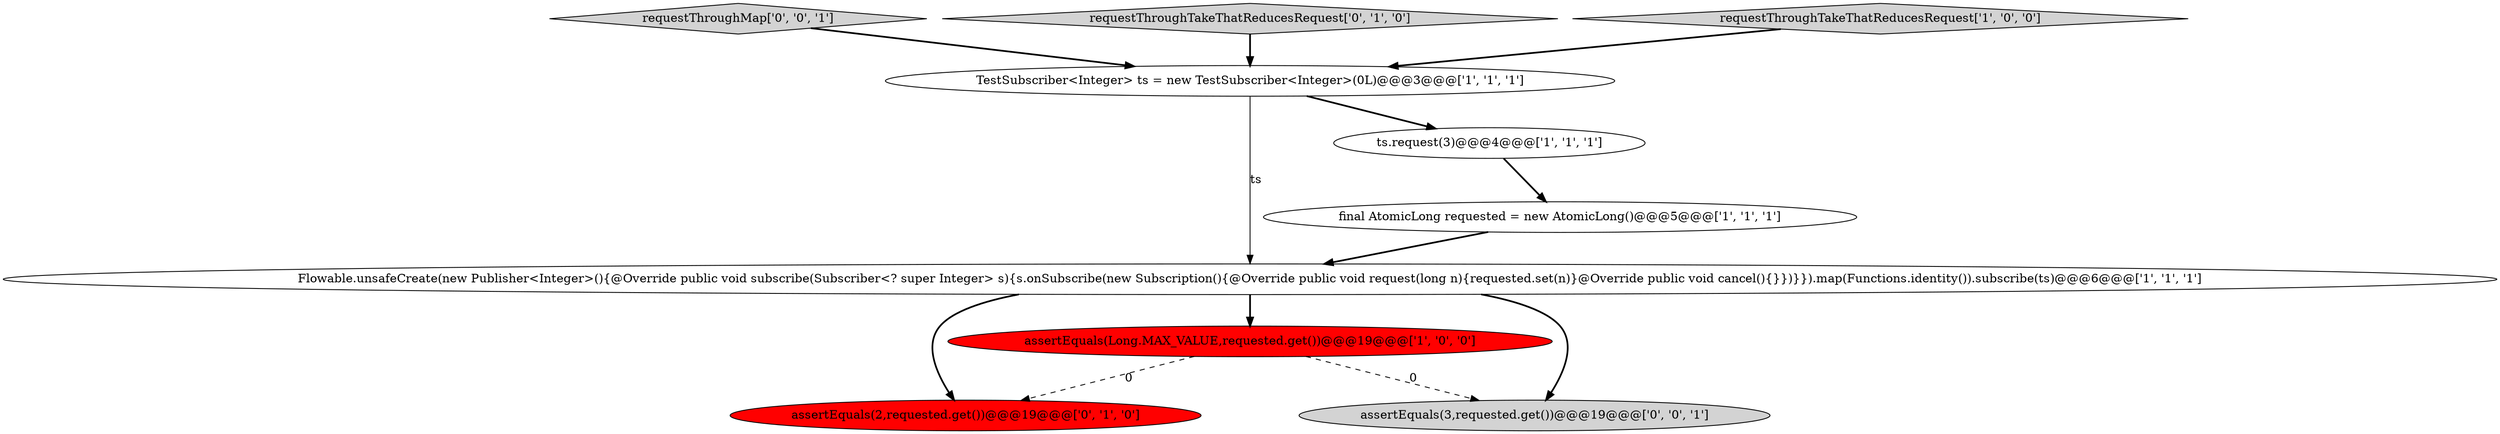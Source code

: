 digraph {
2 [style = filled, label = "assertEquals(Long.MAX_VALUE,requested.get())@@@19@@@['1', '0', '0']", fillcolor = red, shape = ellipse image = "AAA1AAABBB1BBB"];
6 [style = filled, label = "assertEquals(2,requested.get())@@@19@@@['0', '1', '0']", fillcolor = red, shape = ellipse image = "AAA1AAABBB2BBB"];
9 [style = filled, label = "requestThroughMap['0', '0', '1']", fillcolor = lightgray, shape = diamond image = "AAA0AAABBB3BBB"];
8 [style = filled, label = "assertEquals(3,requested.get())@@@19@@@['0', '0', '1']", fillcolor = lightgray, shape = ellipse image = "AAA0AAABBB3BBB"];
5 [style = filled, label = "TestSubscriber<Integer> ts = new TestSubscriber<Integer>(0L)@@@3@@@['1', '1', '1']", fillcolor = white, shape = ellipse image = "AAA0AAABBB1BBB"];
1 [style = filled, label = "Flowable.unsafeCreate(new Publisher<Integer>(){@Override public void subscribe(Subscriber<? super Integer> s){s.onSubscribe(new Subscription(){@Override public void request(long n){requested.set(n)}@Override public void cancel(){}})}}).map(Functions.identity()).subscribe(ts)@@@6@@@['1', '1', '1']", fillcolor = white, shape = ellipse image = "AAA0AAABBB1BBB"];
3 [style = filled, label = "ts.request(3)@@@4@@@['1', '1', '1']", fillcolor = white, shape = ellipse image = "AAA0AAABBB1BBB"];
7 [style = filled, label = "requestThroughTakeThatReducesRequest['0', '1', '0']", fillcolor = lightgray, shape = diamond image = "AAA0AAABBB2BBB"];
0 [style = filled, label = "requestThroughTakeThatReducesRequest['1', '0', '0']", fillcolor = lightgray, shape = diamond image = "AAA0AAABBB1BBB"];
4 [style = filled, label = "final AtomicLong requested = new AtomicLong()@@@5@@@['1', '1', '1']", fillcolor = white, shape = ellipse image = "AAA0AAABBB1BBB"];
9->5 [style = bold, label=""];
5->3 [style = bold, label=""];
1->2 [style = bold, label=""];
4->1 [style = bold, label=""];
1->6 [style = bold, label=""];
7->5 [style = bold, label=""];
1->8 [style = bold, label=""];
2->8 [style = dashed, label="0"];
3->4 [style = bold, label=""];
5->1 [style = solid, label="ts"];
0->5 [style = bold, label=""];
2->6 [style = dashed, label="0"];
}
